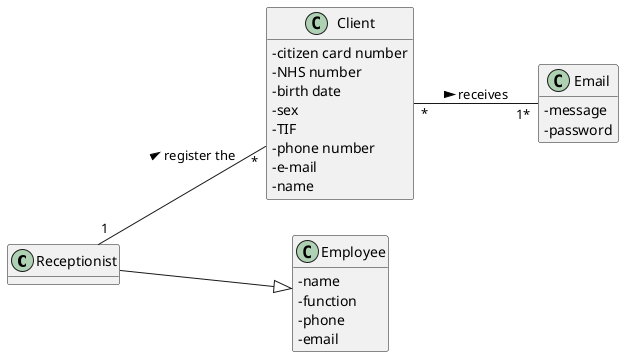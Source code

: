 @startuml
hide methods
left to right direction
skinparam classAttributeIconSize 0


class Receptionist {

}

class Client {
  -citizen card number
  -NHS number
  -birth date
  -sex
  -TIF
  -phone number
  -e-mail
  -name
}

class Email {
  -message
  -password
}

class Employee {
  -name
  -function
  -phone
  -email
}


Receptionist "1" -- "*" Client : register the >
Client "*" -- "1*" Email: receives >
Receptionist --|> Employee


@enduml